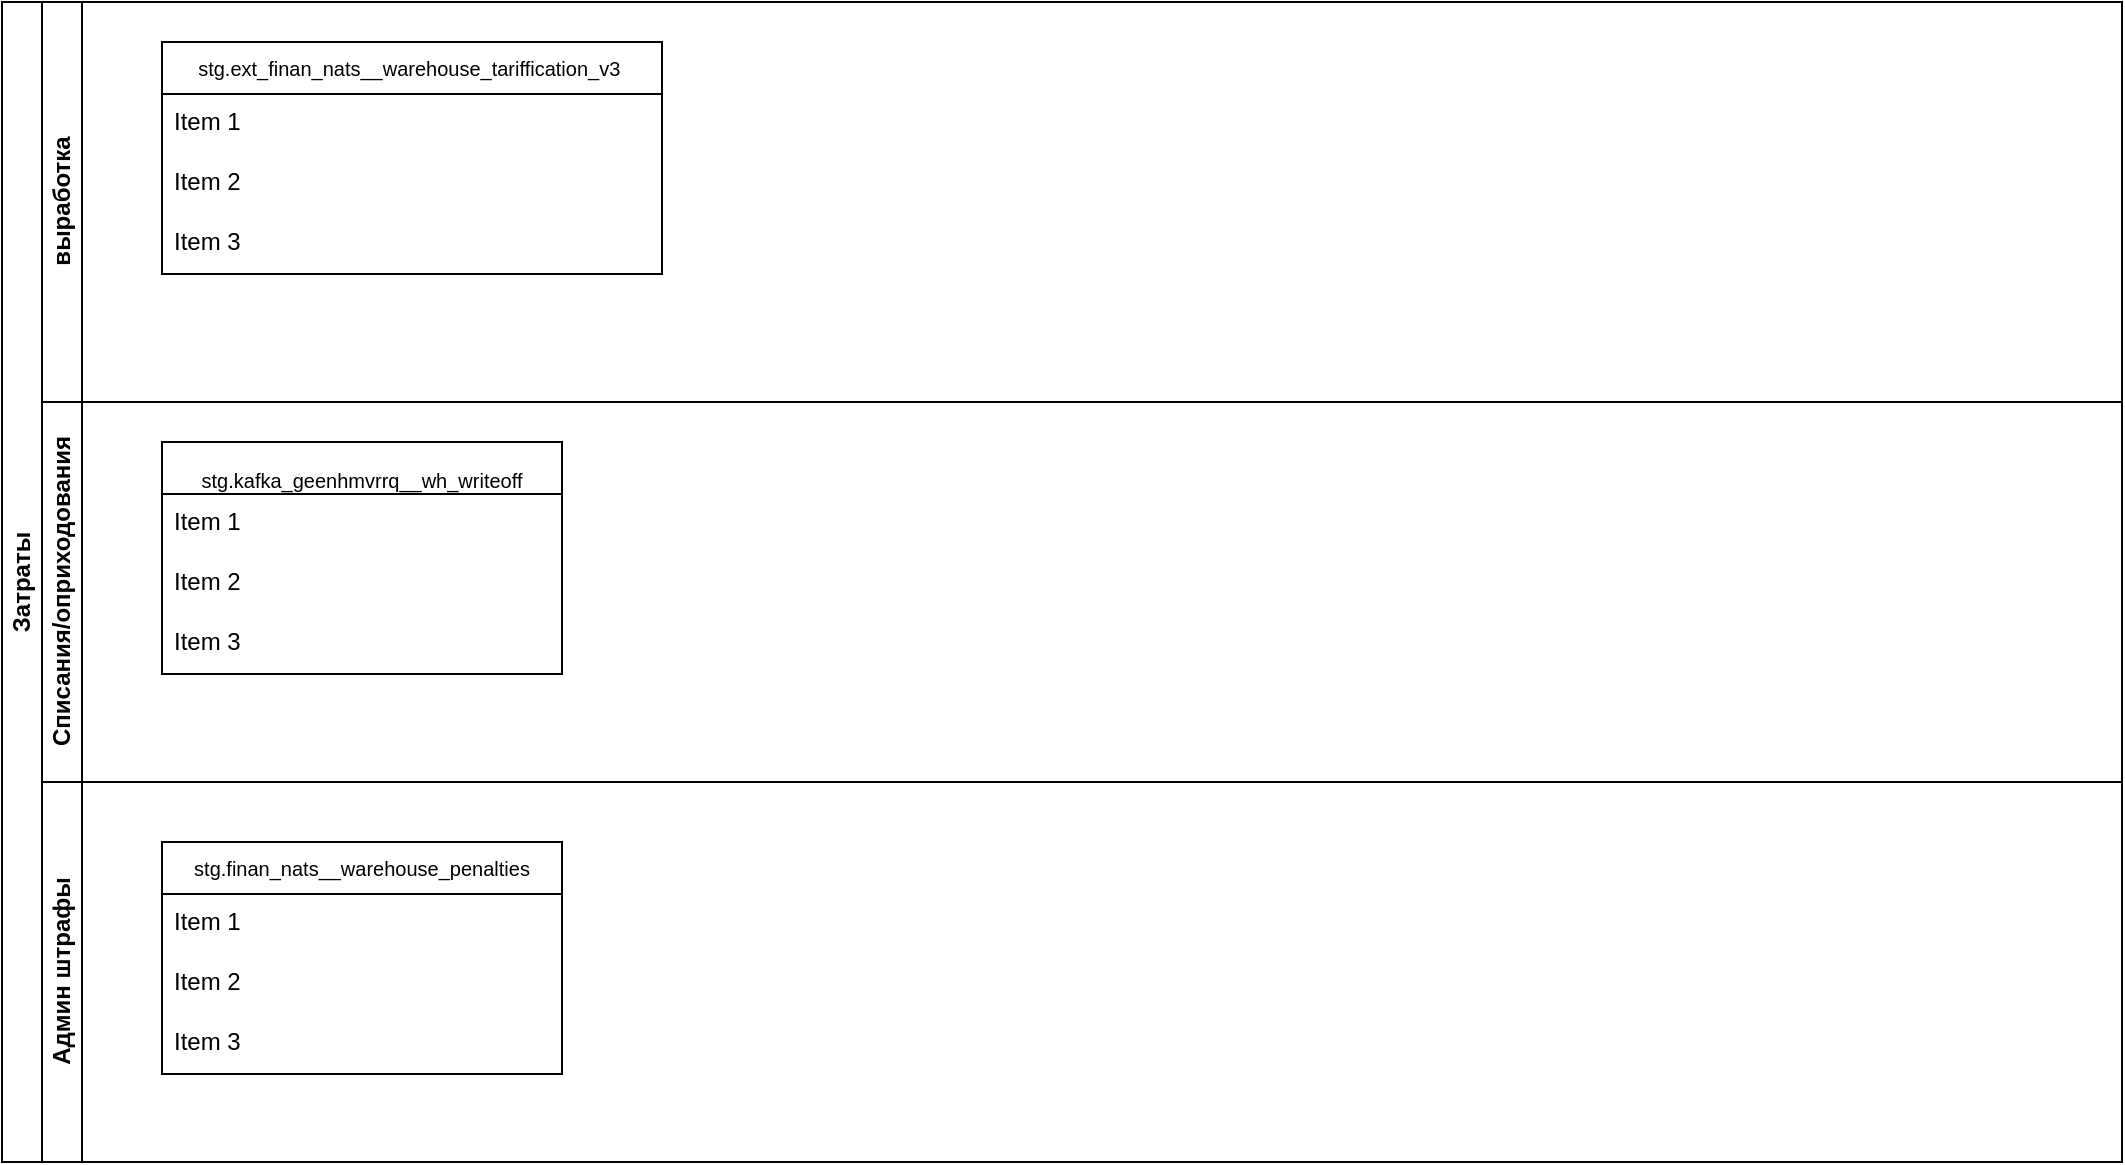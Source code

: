 <mxfile version="24.5.2" type="github">
  <diagram id="R2lEEEUBdFMjLlhIrx00" name="Page-1">
    <mxGraphModel dx="1002" dy="575" grid="1" gridSize="10" guides="1" tooltips="1" connect="1" arrows="1" fold="1" page="1" pageScale="1" pageWidth="850" pageHeight="1100" math="0" shadow="0" extFonts="Permanent Marker^https://fonts.googleapis.com/css?family=Permanent+Marker">
      <root>
        <mxCell id="0" />
        <mxCell id="1" parent="0" />
        <mxCell id="K0GeAyiJw5N1-BAhrHhz-19" value="Затраты" style="swimlane;html=1;childLayout=stackLayout;resizeParent=1;resizeParentMax=0;horizontal=0;startSize=20;horizontalStack=0;whiteSpace=wrap;" vertex="1" parent="1">
          <mxGeometry x="120" y="20" width="1060" height="580" as="geometry" />
        </mxCell>
        <mxCell id="K0GeAyiJw5N1-BAhrHhz-20" value="выработка" style="swimlane;html=1;startSize=20;horizontal=0;" vertex="1" parent="K0GeAyiJw5N1-BAhrHhz-19">
          <mxGeometry x="20" width="1040" height="200" as="geometry" />
        </mxCell>
        <mxCell id="K0GeAyiJw5N1-BAhrHhz-23" value="stg.ext_finan_nats__warehouse_tariffication_v3 " style="swimlane;fontStyle=0;childLayout=stackLayout;horizontal=1;startSize=26;horizontalStack=0;resizeParent=1;resizeParentMax=0;resizeLast=0;collapsible=1;marginBottom=0;align=center;fontSize=10;" vertex="1" parent="K0GeAyiJw5N1-BAhrHhz-20">
          <mxGeometry x="60" y="20" width="250" height="116" as="geometry" />
        </mxCell>
        <mxCell id="K0GeAyiJw5N1-BAhrHhz-24" value="Item 1" style="text;strokeColor=none;fillColor=none;spacingLeft=4;spacingRight=4;overflow=hidden;rotatable=0;points=[[0,0.5],[1,0.5]];portConstraint=eastwest;fontSize=12;whiteSpace=wrap;html=1;" vertex="1" parent="K0GeAyiJw5N1-BAhrHhz-23">
          <mxGeometry y="26" width="250" height="30" as="geometry" />
        </mxCell>
        <mxCell id="K0GeAyiJw5N1-BAhrHhz-25" value="Item 2" style="text;strokeColor=none;fillColor=none;spacingLeft=4;spacingRight=4;overflow=hidden;rotatable=0;points=[[0,0.5],[1,0.5]];portConstraint=eastwest;fontSize=12;whiteSpace=wrap;html=1;" vertex="1" parent="K0GeAyiJw5N1-BAhrHhz-23">
          <mxGeometry y="56" width="250" height="30" as="geometry" />
        </mxCell>
        <mxCell id="K0GeAyiJw5N1-BAhrHhz-26" value="Item 3" style="text;strokeColor=none;fillColor=none;spacingLeft=4;spacingRight=4;overflow=hidden;rotatable=0;points=[[0,0.5],[1,0.5]];portConstraint=eastwest;fontSize=12;whiteSpace=wrap;html=1;" vertex="1" parent="K0GeAyiJw5N1-BAhrHhz-23">
          <mxGeometry y="86" width="250" height="30" as="geometry" />
        </mxCell>
        <mxCell id="K0GeAyiJw5N1-BAhrHhz-21" value="Списания/оприходования" style="swimlane;html=1;startSize=20;horizontal=0;" vertex="1" parent="K0GeAyiJw5N1-BAhrHhz-19">
          <mxGeometry x="20" y="200" width="1040" height="190" as="geometry" />
        </mxCell>
        <mxCell id="K0GeAyiJw5N1-BAhrHhz-27" value="&#xa;  stg.kafka_geenhmvrrq__wh_writeoff" style="swimlane;fontStyle=0;childLayout=stackLayout;horizontal=1;startSize=26;horizontalStack=0;resizeParent=1;resizeParentMax=0;resizeLast=0;collapsible=1;marginBottom=0;align=center;fontSize=10;" vertex="1" parent="K0GeAyiJw5N1-BAhrHhz-21">
          <mxGeometry x="60" y="20" width="200" height="116" as="geometry" />
        </mxCell>
        <mxCell id="K0GeAyiJw5N1-BAhrHhz-28" value="Item 1" style="text;strokeColor=none;fillColor=none;spacingLeft=4;spacingRight=4;overflow=hidden;rotatable=0;points=[[0,0.5],[1,0.5]];portConstraint=eastwest;fontSize=12;whiteSpace=wrap;html=1;" vertex="1" parent="K0GeAyiJw5N1-BAhrHhz-27">
          <mxGeometry y="26" width="200" height="30" as="geometry" />
        </mxCell>
        <mxCell id="K0GeAyiJw5N1-BAhrHhz-29" value="Item 2" style="text;strokeColor=none;fillColor=none;spacingLeft=4;spacingRight=4;overflow=hidden;rotatable=0;points=[[0,0.5],[1,0.5]];portConstraint=eastwest;fontSize=12;whiteSpace=wrap;html=1;" vertex="1" parent="K0GeAyiJw5N1-BAhrHhz-27">
          <mxGeometry y="56" width="200" height="30" as="geometry" />
        </mxCell>
        <mxCell id="K0GeAyiJw5N1-BAhrHhz-30" value="Item 3" style="text;strokeColor=none;fillColor=none;spacingLeft=4;spacingRight=4;overflow=hidden;rotatable=0;points=[[0,0.5],[1,0.5]];portConstraint=eastwest;fontSize=12;whiteSpace=wrap;html=1;" vertex="1" parent="K0GeAyiJw5N1-BAhrHhz-27">
          <mxGeometry y="86" width="200" height="30" as="geometry" />
        </mxCell>
        <mxCell id="K0GeAyiJw5N1-BAhrHhz-22" value="Админ штрафы" style="swimlane;html=1;startSize=20;horizontal=0;" vertex="1" parent="K0GeAyiJw5N1-BAhrHhz-19">
          <mxGeometry x="20" y="390" width="1040" height="190" as="geometry" />
        </mxCell>
        <mxCell id="K0GeAyiJw5N1-BAhrHhz-31" value="&#xa;  stg.finan_nats__warehouse_penalties&#xa;" style="swimlane;fontStyle=0;childLayout=stackLayout;horizontal=1;startSize=26;horizontalStack=0;resizeParent=1;resizeParentMax=0;resizeLast=0;collapsible=1;marginBottom=0;align=center;fontSize=10;" vertex="1" parent="K0GeAyiJw5N1-BAhrHhz-22">
          <mxGeometry x="60" y="30" width="200" height="116" as="geometry" />
        </mxCell>
        <mxCell id="K0GeAyiJw5N1-BAhrHhz-32" value="Item 1" style="text;strokeColor=none;fillColor=none;spacingLeft=4;spacingRight=4;overflow=hidden;rotatable=0;points=[[0,0.5],[1,0.5]];portConstraint=eastwest;fontSize=12;whiteSpace=wrap;html=1;" vertex="1" parent="K0GeAyiJw5N1-BAhrHhz-31">
          <mxGeometry y="26" width="200" height="30" as="geometry" />
        </mxCell>
        <mxCell id="K0GeAyiJw5N1-BAhrHhz-33" value="Item 2" style="text;strokeColor=none;fillColor=none;spacingLeft=4;spacingRight=4;overflow=hidden;rotatable=0;points=[[0,0.5],[1,0.5]];portConstraint=eastwest;fontSize=12;whiteSpace=wrap;html=1;" vertex="1" parent="K0GeAyiJw5N1-BAhrHhz-31">
          <mxGeometry y="56" width="200" height="30" as="geometry" />
        </mxCell>
        <mxCell id="K0GeAyiJw5N1-BAhrHhz-34" value="Item 3" style="text;strokeColor=none;fillColor=none;spacingLeft=4;spacingRight=4;overflow=hidden;rotatable=0;points=[[0,0.5],[1,0.5]];portConstraint=eastwest;fontSize=12;whiteSpace=wrap;html=1;" vertex="1" parent="K0GeAyiJw5N1-BAhrHhz-31">
          <mxGeometry y="86" width="200" height="30" as="geometry" />
        </mxCell>
      </root>
    </mxGraphModel>
  </diagram>
</mxfile>
